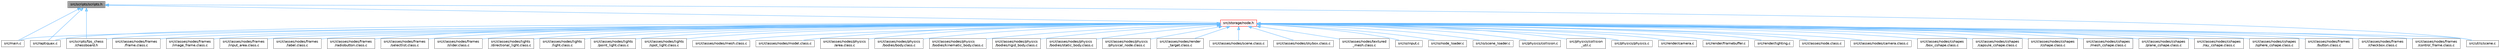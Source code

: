 digraph "src/scripts/scripts.h"
{
 // LATEX_PDF_SIZE
  bgcolor="transparent";
  edge [fontname=Helvetica,fontsize=10,labelfontname=Helvetica,labelfontsize=10];
  node [fontname=Helvetica,fontsize=10,shape=box,height=0.2,width=0.4];
  Node1 [id="Node000001",label="src/scripts/scripts.h",height=0.2,width=0.4,color="gray40", fillcolor="grey60", style="filled", fontcolor="black",tooltip="Header file defining macros, structures, and functions for script management in a game engine."];
  Node1 -> Node2 [id="edge54_Node000001_Node000002",dir="back",color="steelblue1",style="solid",tooltip=" "];
  Node2 [id="Node000002",label="src/main.c",height=0.2,width=0.4,color="grey40", fillcolor="white", style="filled",URL="$main_8c.html",tooltip=" "];
  Node1 -> Node3 [id="edge55_Node000001_Node000003",dir="back",color="steelblue1",style="solid",tooltip=" "];
  Node3 [id="Node000003",label="src/raptiquax.c",height=0.2,width=0.4,color="grey40", fillcolor="white", style="filled",URL="$raptiquax_8c.html",tooltip=" "];
  Node1 -> Node4 [id="edge56_Node000001_Node000004",dir="back",color="steelblue1",style="solid",tooltip=" "];
  Node4 [id="Node000004",label="src/scripts/fps_chess\l/chessboard.h",height=0.2,width=0.4,color="grey40", fillcolor="white", style="filled",URL="$chessboard_8h.html",tooltip=" "];
  Node1 -> Node5 [id="edge57_Node000001_Node000005",dir="back",color="steelblue1",style="solid",tooltip=" "];
  Node5 [id="Node000005",label="src/storage/node.h",height=0.2,width=0.4,color="red", fillcolor="#FFF0F0", style="filled",URL="$node_8h.html",tooltip="Defines the structure for a tree and its nodes used in the project."];
  Node5 -> Node6 [id="edge58_Node000005_Node000006",dir="back",color="steelblue1",style="solid",tooltip=" "];
  Node6 [id="Node000006",label="src/classes/node.class.c",height=0.2,width=0.4,color="grey40", fillcolor="white", style="filled",URL="$node_8class_8c.html",tooltip="Implementation of the node class for the ProjetSDLOpenGLL2 project."];
  Node5 -> Node7 [id="edge59_Node000005_Node000007",dir="back",color="steelblue1",style="solid",tooltip=" "];
  Node7 [id="Node000007",label="src/classes/nodes/camera.class.c",height=0.2,width=0.4,color="grey40", fillcolor="white", style="filled",URL="$camera_8class_8c.html",tooltip="This file contains the implementation of the Camera class."];
  Node5 -> Node8 [id="edge60_Node000005_Node000008",dir="back",color="steelblue1",style="solid",tooltip=" "];
  Node8 [id="Node000008",label="src/classes/nodes/cshapes\l/box_cshape.class.c",height=0.2,width=0.4,color="grey40", fillcolor="white", style="filled",URL="$box__cshape_8class_8c.html",tooltip="This source file defines the BoxCShape class and its associated methods."];
  Node5 -> Node9 [id="edge61_Node000005_Node000009",dir="back",color="steelblue1",style="solid",tooltip=" "];
  Node9 [id="Node000009",label="src/classes/nodes/cshapes\l/capsule_cshape.class.c",height=0.2,width=0.4,color="grey40", fillcolor="white", style="filled",URL="$capsule__cshape_8class_8c.html",tooltip="This file defines the implementation of the capsule shape class."];
  Node5 -> Node10 [id="edge62_Node000005_Node000010",dir="back",color="steelblue1",style="solid",tooltip=" "];
  Node10 [id="Node000010",label="src/classes/nodes/cshapes\l/cshape.class.c",height=0.2,width=0.4,color="grey40", fillcolor="white", style="filled",URL="$cshape_8class_8c.html",tooltip="This file defines the implementation of various CShape classes."];
  Node5 -> Node11 [id="edge63_Node000005_Node000011",dir="back",color="steelblue1",style="solid",tooltip=" "];
  Node11 [id="Node000011",label="src/classes/nodes/cshapes\l/mesh_cshape.class.c",height=0.2,width=0.4,color="grey40", fillcolor="white", style="filled",URL="$mesh__cshape_8class_8c.html",tooltip="This file defines the implementation of mesh shapes for the project."];
  Node5 -> Node12 [id="edge64_Node000005_Node000012",dir="back",color="steelblue1",style="solid",tooltip=" "];
  Node12 [id="Node000012",label="src/classes/nodes/cshapes\l/plane_cshape.class.c",height=0.2,width=0.4,color="grey40", fillcolor="white", style="filled",URL="$plane__cshape_8class_8c.html",tooltip="This file defines the implementation of a plane shape class."];
  Node5 -> Node13 [id="edge65_Node000005_Node000013",dir="back",color="steelblue1",style="solid",tooltip=" "];
  Node13 [id="Node000013",label="src/classes/nodes/cshapes\l/ray_cshape.class.c",height=0.2,width=0.4,color="grey40", fillcolor="white", style="filled",URL="$ray__cshape_8class_8c.html",tooltip="This file defines the implementation of ray-casting shapes."];
  Node5 -> Node14 [id="edge66_Node000005_Node000014",dir="back",color="steelblue1",style="solid",tooltip=" "];
  Node14 [id="Node000014",label="src/classes/nodes/cshapes\l/sphere_cshape.class.c",height=0.2,width=0.4,color="grey40", fillcolor="white", style="filled",URL="$sphere__cshape_8class_8c.html",tooltip="This file contains the implementation of the SphereCShape class."];
  Node5 -> Node15 [id="edge67_Node000005_Node000015",dir="back",color="steelblue1",style="solid",tooltip=" "];
  Node15 [id="Node000015",label="src/classes/nodes/frames\l/button.class.c",height=0.2,width=0.4,color="grey40", fillcolor="white", style="filled",URL="$button_8class_8c.html",tooltip="This file defines the Button class and its associated methods."];
  Node5 -> Node16 [id="edge68_Node000005_Node000016",dir="back",color="steelblue1",style="solid",tooltip=" "];
  Node16 [id="Node000016",label="src/classes/nodes/frames\l/checkbox.class.c",height=0.2,width=0.4,color="grey40", fillcolor="white", style="filled",URL="$checkbox_8class_8c.html",tooltip="Implementation of the Checkbox class for the GUI framework."];
  Node5 -> Node17 [id="edge69_Node000005_Node000017",dir="back",color="steelblue1",style="solid",tooltip=" "];
  Node17 [id="Node000017",label="src/classes/nodes/frames\l/control_frame.class.c",height=0.2,width=0.4,color="grey40", fillcolor="white", style="filled",URL="$control__frame_8class_8c.html",tooltip="This file defines the implementation of the control frame class."];
  Node5 -> Node18 [id="edge70_Node000005_Node000018",dir="back",color="steelblue1",style="solid",tooltip=" "];
  Node18 [id="Node000018",label="src/classes/nodes/frames\l/frame.class.c",height=0.2,width=0.4,color="grey40", fillcolor="white", style="filled",URL="$frame_8class_8c.html",tooltip="This file defines the implementation of frame-related functionalities."];
  Node5 -> Node19 [id="edge71_Node000005_Node000019",dir="back",color="steelblue1",style="solid",tooltip=" "];
  Node19 [id="Node000019",label="src/classes/nodes/frames\l/image_frame.class.c",height=0.2,width=0.4,color="grey40", fillcolor="white", style="filled",URL="$image__frame_8class_8c.html",tooltip="This file contains the implementation of the ImageFrame class."];
  Node5 -> Node20 [id="edge72_Node000005_Node000020",dir="back",color="steelblue1",style="solid",tooltip=" "];
  Node20 [id="Node000020",label="src/classes/nodes/frames\l/input_area.class.c",height=0.2,width=0.4,color="grey40", fillcolor="white", style="filled",URL="$input__area_8class_8c.html",tooltip="This file defines the InputArea class and its associated methods."];
  Node5 -> Node21 [id="edge73_Node000005_Node000021",dir="back",color="steelblue1",style="solid",tooltip=" "];
  Node21 [id="Node000021",label="src/classes/nodes/frames\l/label.class.c",height=0.2,width=0.4,color="grey40", fillcolor="white", style="filled",URL="$label_8class_8c.html",tooltip="This file defines the Label class and its associated functions."];
  Node5 -> Node22 [id="edge74_Node000005_Node000022",dir="back",color="steelblue1",style="solid",tooltip=" "];
  Node22 [id="Node000022",label="src/classes/nodes/frames\l/radiobutton.class.c",height=0.2,width=0.4,color="grey40", fillcolor="white", style="filled",URL="$radiobutton_8class_8c.html",tooltip="Implementation of the RadioButton class."];
  Node5 -> Node23 [id="edge75_Node000005_Node000023",dir="back",color="steelblue1",style="solid",tooltip=" "];
  Node23 [id="Node000023",label="src/classes/nodes/frames\l/selectlist.class.c",height=0.2,width=0.4,color="grey40", fillcolor="white", style="filled",URL="$selectlist_8class_8c.html",tooltip="This file implements the functionality for a selectable list frame in the application."];
  Node5 -> Node24 [id="edge76_Node000005_Node000024",dir="back",color="steelblue1",style="solid",tooltip=" "];
  Node24 [id="Node000024",label="src/classes/nodes/frames\l/slider.class.c",height=0.2,width=0.4,color="grey40", fillcolor="white", style="filled",URL="$slider_8class_8c.html",tooltip=" "];
  Node5 -> Node25 [id="edge77_Node000005_Node000025",dir="back",color="steelblue1",style="solid",tooltip=" "];
  Node25 [id="Node000025",label="src/classes/nodes/lights\l/directional_light.class.c",height=0.2,width=0.4,color="grey40", fillcolor="white", style="filled",URL="$directional__light_8class_8c.html",tooltip="This file contains the implementation of the directional light class."];
  Node5 -> Node26 [id="edge78_Node000005_Node000026",dir="back",color="steelblue1",style="solid",tooltip=" "];
  Node26 [id="Node000026",label="src/classes/nodes/lights\l/light.class.c",height=0.2,width=0.4,color="grey40", fillcolor="white", style="filled",URL="$light_8class_8c.html",tooltip="This file contains the implementation of the light class for the project."];
  Node5 -> Node27 [id="edge79_Node000005_Node000027",dir="back",color="steelblue1",style="solid",tooltip=" "];
  Node27 [id="Node000027",label="src/classes/nodes/lights\l/point_light.class.c",height=0.2,width=0.4,color="grey40", fillcolor="white", style="filled",URL="$point__light_8class_8c.html",tooltip="This file contains the implementation of the PointLight class."];
  Node5 -> Node28 [id="edge80_Node000005_Node000028",dir="back",color="steelblue1",style="solid",tooltip=" "];
  Node28 [id="Node000028",label="src/classes/nodes/lights\l/spot_light.class.c",height=0.2,width=0.4,color="grey40", fillcolor="white", style="filled",URL="$spot__light_8class_8c.html",tooltip="This file contains the implementation of the SpotLight class."];
  Node5 -> Node29 [id="edge81_Node000005_Node000029",dir="back",color="steelblue1",style="solid",tooltip=" "];
  Node29 [id="Node000029",label="src/classes/nodes/mesh.class.c",height=0.2,width=0.4,color="grey40", fillcolor="white", style="filled",URL="$mesh_8class_8c.html",tooltip="This file defines the implementation of the Mesh class."];
  Node5 -> Node30 [id="edge82_Node000005_Node000030",dir="back",color="steelblue1",style="solid",tooltip=" "];
  Node30 [id="Node000030",label="src/classes/nodes/model.class.c",height=0.2,width=0.4,color="grey40", fillcolor="white", style="filled",URL="$model_8class_8c.html",tooltip="This file contains the implementation of the model class."];
  Node5 -> Node31 [id="edge83_Node000005_Node000031",dir="back",color="steelblue1",style="solid",tooltip=" "];
  Node31 [id="Node000031",label="src/classes/nodes/physics\l/area.class.c",height=0.2,width=0.4,color="grey40", fillcolor="white", style="filled",URL="$area_8class_8c.html",tooltip="This file handles the physics area nodes in the project."];
  Node5 -> Node32 [id="edge84_Node000005_Node000032",dir="back",color="steelblue1",style="solid",tooltip=" "];
  Node32 [id="Node000032",label="src/classes/nodes/physics\l/bodies/body.class.c",height=0.2,width=0.4,color="grey40", fillcolor="white", style="filled",URL="$body_8class_8c.html",tooltip="This file defines the body class for the physics engine."];
  Node5 -> Node33 [id="edge85_Node000005_Node000033",dir="back",color="steelblue1",style="solid",tooltip=" "];
  Node33 [id="Node000033",label="src/classes/nodes/physics\l/bodies/kinematic_body.class.c",height=0.2,width=0.4,color="grey40", fillcolor="white", style="filled",URL="$kinematic__body_8class_8c.html",tooltip="This file defines the implementation of kinematic bodies for the physics engine."];
  Node5 -> Node34 [id="edge86_Node000005_Node000034",dir="back",color="steelblue1",style="solid",tooltip=" "];
  Node34 [id="Node000034",label="src/classes/nodes/physics\l/bodies/rigid_body.class.c",height=0.2,width=0.4,color="grey40", fillcolor="white", style="filled",URL="$rigid__body_8class_8c.html",tooltip="This source file defines the implementation of rigid body physics for the project."];
  Node5 -> Node35 [id="edge87_Node000005_Node000035",dir="back",color="steelblue1",style="solid",tooltip=" "];
  Node35 [id="Node000035",label="src/classes/nodes/physics\l/bodies/static_body.class.c",height=0.2,width=0.4,color="grey40", fillcolor="white", style="filled",URL="$static__body_8class_8c.html",tooltip="This file defines the implementation of static bodies in the physics engine."];
  Node5 -> Node36 [id="edge88_Node000005_Node000036",dir="back",color="steelblue1",style="solid",tooltip=" "];
  Node36 [id="Node000036",label="src/classes/nodes/physics\l/physical_node.class.c",height=0.2,width=0.4,color="grey40", fillcolor="white", style="filled",URL="$physical__node_8class_8c.html",tooltip="This file contains the implementation of the PhysicalNode class."];
  Node5 -> Node37 [id="edge89_Node000005_Node000037",dir="back",color="steelblue1",style="solid",tooltip=" "];
  Node37 [id="Node000037",label="src/classes/nodes/render\l_target.class.c",height=0.2,width=0.4,color="grey40", fillcolor="white", style="filled",URL="$render__target_8class_8c.html",tooltip="Framebuffer class implementation."];
  Node5 -> Node38 [id="edge90_Node000005_Node000038",dir="back",color="steelblue1",style="solid",tooltip=" "];
  Node38 [id="Node000038",label="src/classes/nodes/scene.class.c",height=0.2,width=0.4,color="grey40", fillcolor="white", style="filled",URL="$scene_8class_8c.html",tooltip="This file contains the implementation of the scene class."];
  Node5 -> Node39 [id="edge91_Node000005_Node000039",dir="back",color="steelblue1",style="solid",tooltip=" "];
  Node39 [id="Node000039",label="src/classes/nodes/skybox.class.c",height=0.2,width=0.4,color="grey40", fillcolor="white", style="filled",URL="$skybox_8class_8c.html",tooltip="This file contains the implementation of the Skybox class."];
  Node5 -> Node40 [id="edge92_Node000005_Node000040",dir="back",color="steelblue1",style="solid",tooltip=" "];
  Node40 [id="Node000040",label="src/classes/nodes/textured\l_mesh.class.c",height=0.2,width=0.4,color="grey40", fillcolor="white", style="filled",URL="$textured__mesh_8class_8c.html",tooltip="This file contains the implementation of the TexturedMesh class."];
  Node5 -> Node41 [id="edge93_Node000005_Node000041",dir="back",color="steelblue1",style="solid",tooltip=" "];
  Node41 [id="Node000041",label="src/io/input.c",height=0.2,width=0.4,color="grey40", fillcolor="white", style="filled",URL="$input_8c.html",tooltip=" "];
  Node5 -> Node42 [id="edge94_Node000005_Node000042",dir="back",color="steelblue1",style="solid",tooltip=" "];
  Node42 [id="Node000042",label="src/io/node_loader.c",height=0.2,width=0.4,color="grey40", fillcolor="white", style="filled",URL="$node__loader_8c.html",tooltip=" "];
  Node5 -> Node43 [id="edge95_Node000005_Node000043",dir="back",color="steelblue1",style="solid",tooltip=" "];
  Node43 [id="Node000043",label="src/io/scene_loader.c",height=0.2,width=0.4,color="grey40", fillcolor="white", style="filled",URL="$scene__loader_8c.html",tooltip=" "];
  Node5 -> Node2 [id="edge96_Node000005_Node000002",dir="back",color="steelblue1",style="solid",tooltip=" "];
  Node5 -> Node44 [id="edge97_Node000005_Node000044",dir="back",color="steelblue1",style="solid",tooltip=" "];
  Node44 [id="Node000044",label="src/physics/collision.c",height=0.2,width=0.4,color="grey40", fillcolor="white", style="filled",URL="$collision_8c.html",tooltip=" "];
  Node5 -> Node45 [id="edge98_Node000005_Node000045",dir="back",color="steelblue1",style="solid",tooltip=" "];
  Node45 [id="Node000045",label="src/physics/collision\l_util.c",height=0.2,width=0.4,color="grey40", fillcolor="white", style="filled",URL="$collision__util_8c.html",tooltip=" "];
  Node5 -> Node46 [id="edge99_Node000005_Node000046",dir="back",color="steelblue1",style="solid",tooltip=" "];
  Node46 [id="Node000046",label="src/physics/physics.c",height=0.2,width=0.4,color="grey40", fillcolor="white", style="filled",URL="$physics_8c.html",tooltip=" "];
  Node5 -> Node3 [id="edge100_Node000005_Node000003",dir="back",color="steelblue1",style="solid",tooltip=" "];
  Node5 -> Node47 [id="edge101_Node000005_Node000047",dir="back",color="steelblue1",style="solid",tooltip=" "];
  Node47 [id="Node000047",label="src/render/camera.c",height=0.2,width=0.4,color="grey40", fillcolor="white", style="filled",URL="$camera_8c.html",tooltip=" "];
  Node5 -> Node48 [id="edge102_Node000005_Node000048",dir="back",color="steelblue1",style="solid",tooltip=" "];
  Node48 [id="Node000048",label="src/render/framebuffer.c",height=0.2,width=0.4,color="grey40", fillcolor="white", style="filled",URL="$framebuffer_8c.html",tooltip=" "];
  Node5 -> Node49 [id="edge103_Node000005_Node000049",dir="back",color="steelblue1",style="solid",tooltip=" "];
  Node49 [id="Node000049",label="src/render/lighting.c",height=0.2,width=0.4,color="grey40", fillcolor="white", style="filled",URL="$lighting_8c.html",tooltip=" "];
  Node5 -> Node4 [id="edge104_Node000005_Node000004",dir="back",color="steelblue1",style="solid",tooltip=" "];
  Node5 -> Node52 [id="edge105_Node000005_Node000052",dir="back",color="steelblue1",style="solid",tooltip=" "];
  Node52 [id="Node000052",label="src/utils/scene.c",height=0.2,width=0.4,color="grey40", fillcolor="white", style="filled",URL="$scene_8c.html",tooltip=" "];
  Node1 -> Node52 [id="edge106_Node000001_Node000052",dir="back",color="steelblue1",style="solid",tooltip=" "];
}

